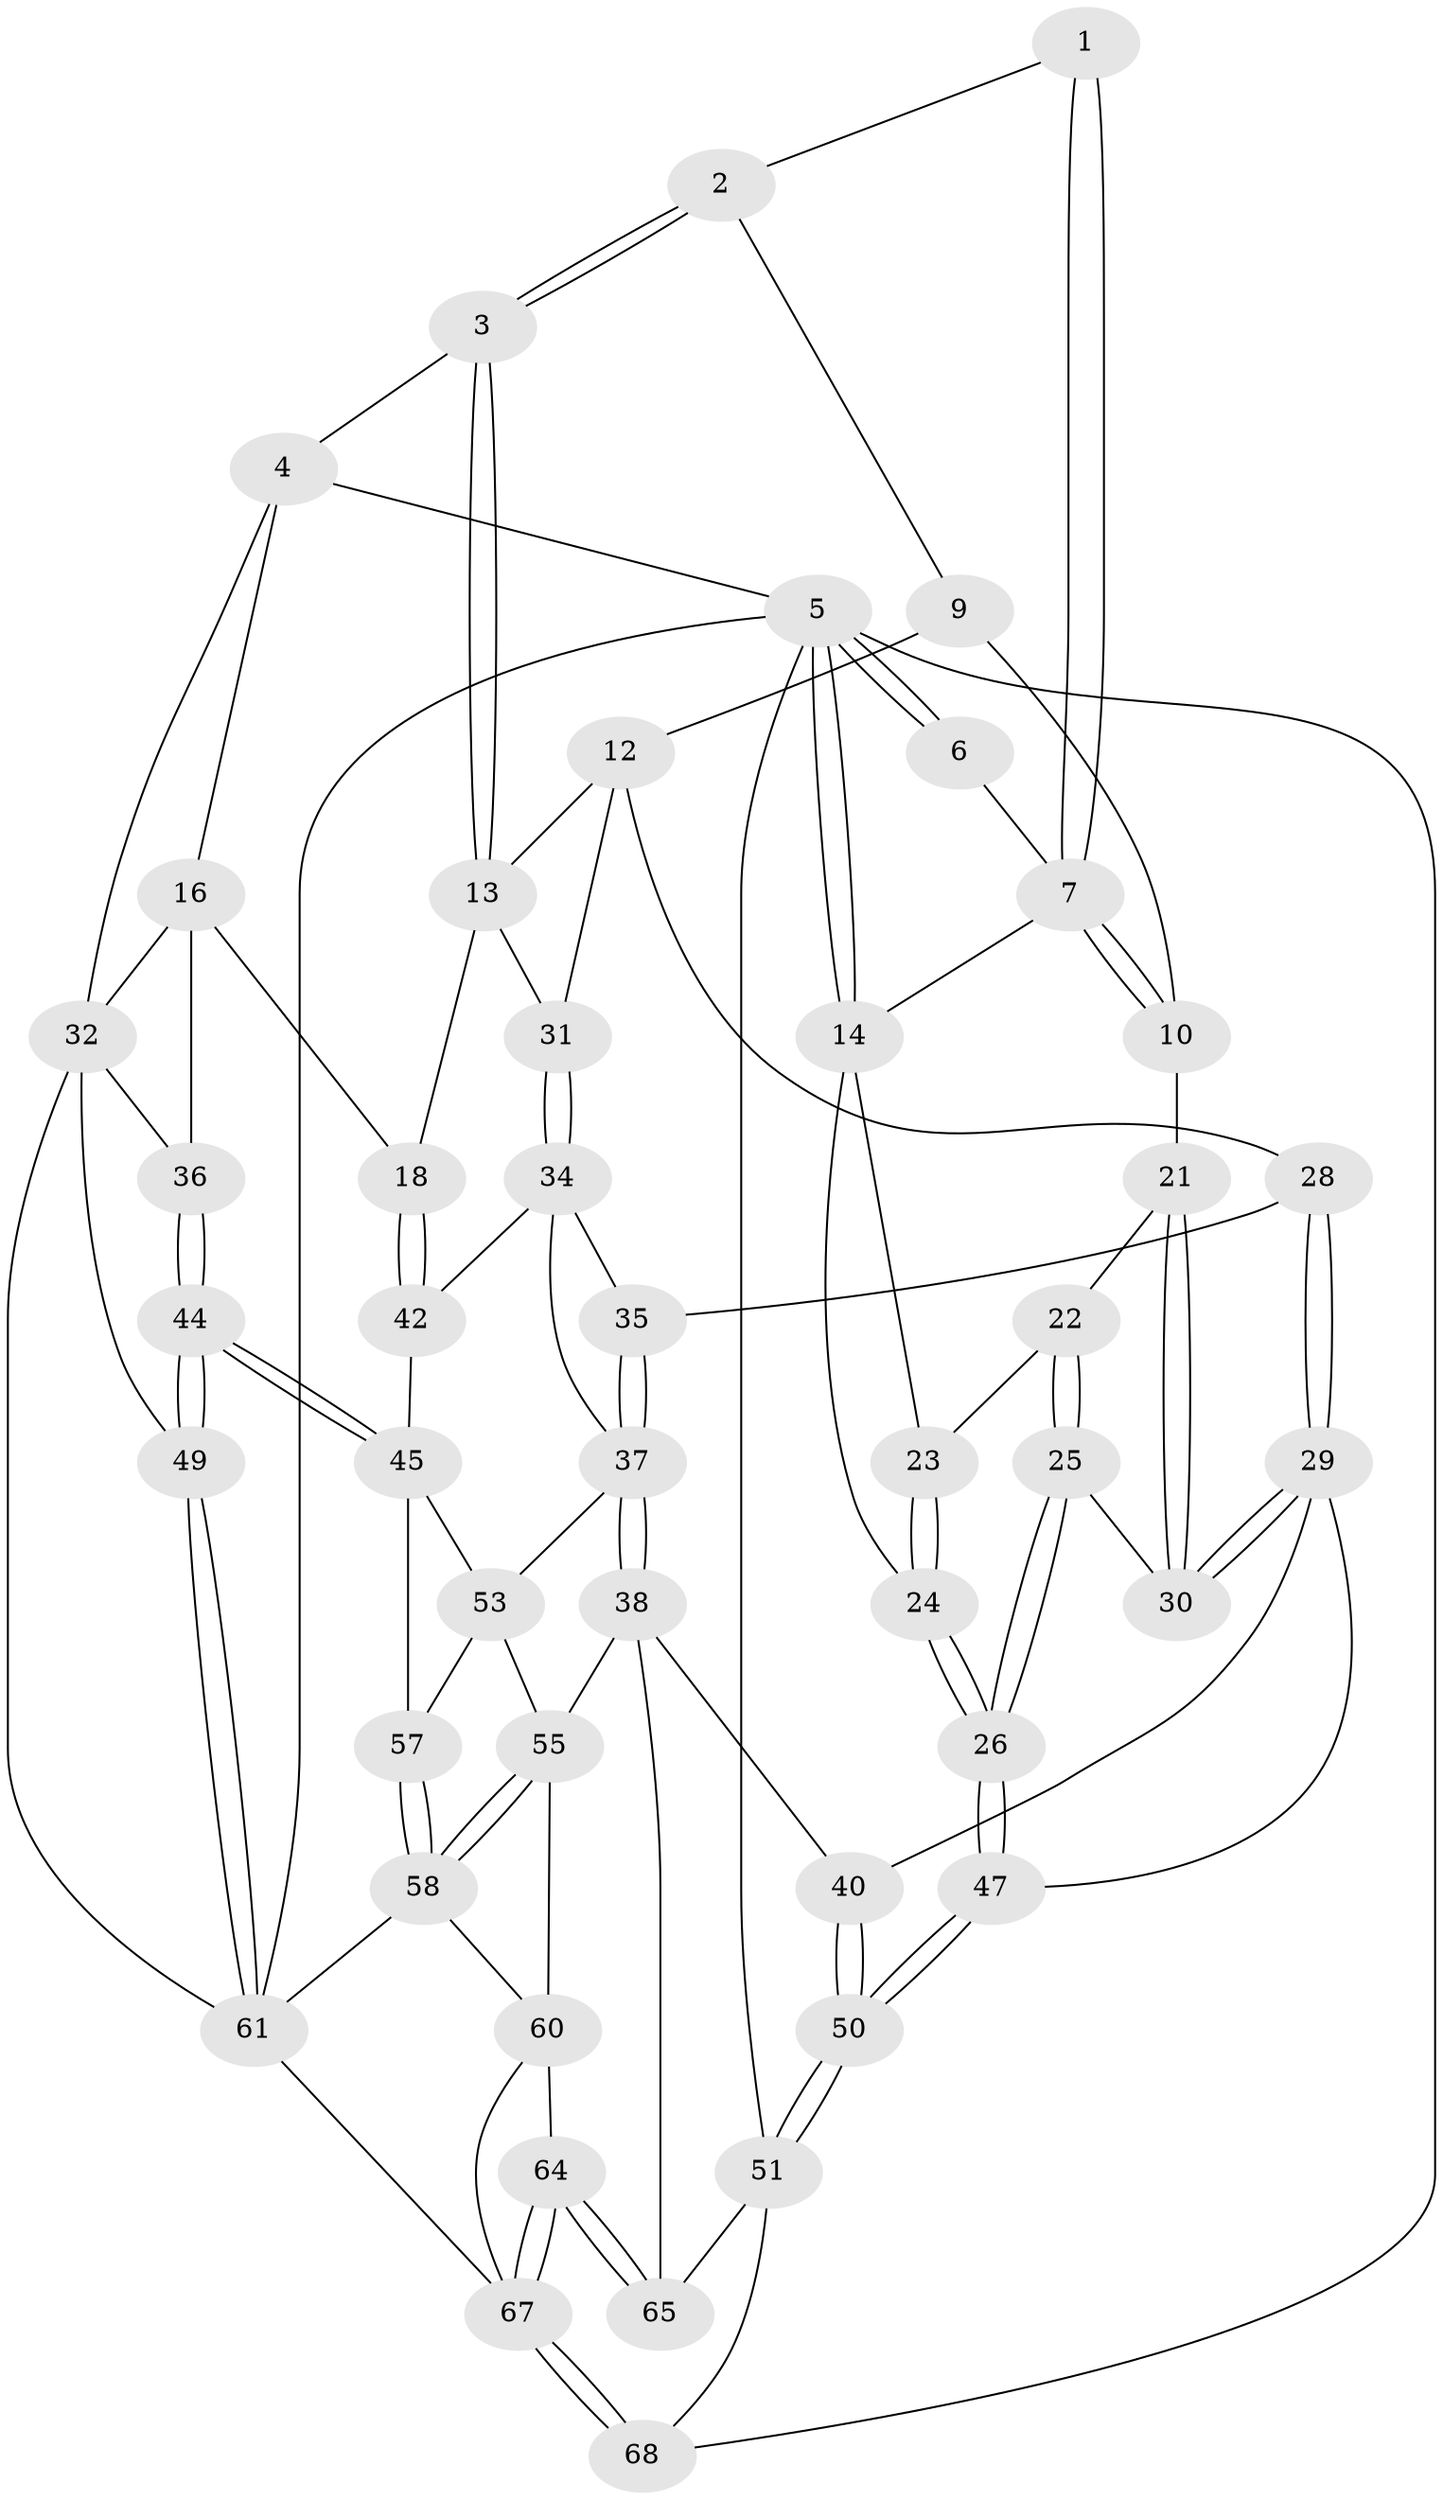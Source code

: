 // Generated by graph-tools (version 1.1) at 2025/52/02/27/25 19:52:38]
// undirected, 48 vertices, 113 edges
graph export_dot {
graph [start="1"]
  node [color=gray90,style=filled];
  1 [pos="+0.19054378765824195+0"];
  2 [pos="+0.24801608721517865+0"];
  3 [pos="+0.5886986592514402+0"];
  4 [pos="+0.9777021192610135+0"];
  5 [pos="+0+0",super="+52"];
  6 [pos="+0.11059961385936777+0"];
  7 [pos="+0.14187264073279265+0.12421757056479751",super="+8"];
  9 [pos="+0.26313198825127393+0.05067243270072593",super="+11"];
  10 [pos="+0.1718730669248545+0.15430160540332646",super="+20"];
  12 [pos="+0.3594849211089823+0.1881983102854988",super="+27"];
  13 [pos="+0.5928752693137946+0",super="+19"];
  14 [pos="+0+0",super="+15"];
  16 [pos="+0.9012785178763504+0.2787584528791393",super="+17"];
  18 [pos="+0.7466273241141504+0.2956512742643309"];
  21 [pos="+0.17555959559320147+0.24109399494089104"];
  22 [pos="+0.05015005401666957+0.18978800013814082"];
  23 [pos="+0.048963591511374895+0.1872762035880024"];
  24 [pos="+0+0.23276786246352194"];
  25 [pos="+0.025418458006347584+0.3968477966532776"];
  26 [pos="+0+0.44718514490571637"];
  28 [pos="+0.3952061500987991+0.36633926747478374"];
  29 [pos="+0.2088833045261894+0.4392489257246795",super="+41"];
  30 [pos="+0.14122871504366002+0.39567282025038775"];
  31 [pos="+0.6584630246724957+0.3073486075233727"];
  32 [pos="+1+0.2836978446453117",super="+33"];
  34 [pos="+0.49092188770649925+0.5155361996283946",super="+43"];
  35 [pos="+0.42954768347800387+0.44912331647568243"];
  36 [pos="+0.9493898959847707+0.598214381353337"];
  37 [pos="+0.31962211728361983+0.7535638980069482",super="+48"];
  38 [pos="+0.31696453693550397+0.7562707099832969",super="+39"];
  40 [pos="+0.2944400758988307+0.7581740499625956"];
  42 [pos="+0.7459127770578812+0.30064283289681604"];
  44 [pos="+0.9542383874522207+0.7696151413364514"];
  45 [pos="+0.8752702569438037+0.7489121596655745",super="+46"];
  47 [pos="+0+0.5626328748643085"];
  49 [pos="+1+0.90520526388341"];
  50 [pos="+0+0.7884209435205731"];
  51 [pos="+0+1",super="+66"];
  53 [pos="+0.5854340998589901+0.6163391566640385",super="+54"];
  55 [pos="+0.49381118656248085+0.7969914345514066",super="+56"];
  57 [pos="+0.7760100904585884+0.7848925945321196"];
  58 [pos="+0.6544543679685635+0.9048387770023459",super="+59"];
  60 [pos="+0.5070951606520894+0.9613674058638392",super="+63"];
  61 [pos="+1+1",super="+62"];
  64 [pos="+0.2852032868406254+0.9781483442550472"];
  65 [pos="+0.2854910051887029+0.8032752959396166"];
  67 [pos="+0.2570191456136324+1",super="+69"];
  68 [pos="+0+1"];
  1 -- 2;
  1 -- 7;
  1 -- 7;
  2 -- 3;
  2 -- 3;
  2 -- 9;
  3 -- 4;
  3 -- 13;
  3 -- 13;
  4 -- 5;
  4 -- 16;
  4 -- 32;
  5 -- 6;
  5 -- 6;
  5 -- 14;
  5 -- 14;
  5 -- 61;
  5 -- 51;
  5 -- 68;
  6 -- 7;
  7 -- 10;
  7 -- 10;
  7 -- 14;
  9 -- 10 [weight=2];
  9 -- 12;
  10 -- 21;
  12 -- 13;
  12 -- 28;
  12 -- 31;
  13 -- 18;
  13 -- 31;
  14 -- 24;
  14 -- 23;
  16 -- 32;
  16 -- 18;
  16 -- 36;
  18 -- 42;
  18 -- 42;
  21 -- 22;
  21 -- 30;
  21 -- 30;
  22 -- 23;
  22 -- 25;
  22 -- 25;
  23 -- 24;
  23 -- 24;
  24 -- 26;
  24 -- 26;
  25 -- 26;
  25 -- 26;
  25 -- 30;
  26 -- 47;
  26 -- 47;
  28 -- 29;
  28 -- 29;
  28 -- 35;
  29 -- 30;
  29 -- 30;
  29 -- 40;
  29 -- 47;
  31 -- 34;
  31 -- 34;
  32 -- 49;
  32 -- 61;
  32 -- 36;
  34 -- 35;
  34 -- 42;
  34 -- 37;
  35 -- 37;
  35 -- 37;
  36 -- 44;
  36 -- 44;
  37 -- 38;
  37 -- 38;
  37 -- 53;
  38 -- 55;
  38 -- 40;
  38 -- 65;
  40 -- 50;
  40 -- 50;
  42 -- 45;
  44 -- 45;
  44 -- 45;
  44 -- 49;
  44 -- 49;
  45 -- 57;
  45 -- 53;
  47 -- 50;
  47 -- 50;
  49 -- 61;
  49 -- 61;
  50 -- 51;
  50 -- 51;
  51 -- 65;
  51 -- 68;
  53 -- 57;
  53 -- 55;
  55 -- 58;
  55 -- 58;
  55 -- 60;
  57 -- 58;
  57 -- 58;
  58 -- 60;
  58 -- 61;
  60 -- 64;
  60 -- 67;
  61 -- 67;
  64 -- 65;
  64 -- 65;
  64 -- 67;
  64 -- 67;
  67 -- 68;
  67 -- 68;
}
